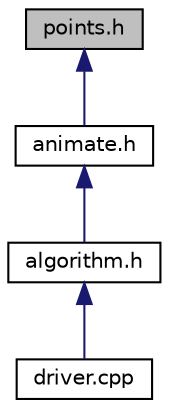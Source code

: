 digraph "points.h"
{
  edge [fontname="Helvetica",fontsize="10",labelfontname="Helvetica",labelfontsize="10"];
  node [fontname="Helvetica",fontsize="10",shape=record];
  Node1 [label="points.h",height=0.2,width=0.4,color="black", fillcolor="grey75", style="filled", fontcolor="black"];
  Node1 -> Node2 [dir="back",color="midnightblue",fontsize="10",style="solid",fontname="Helvetica"];
  Node2 [label="animate.h",height=0.2,width=0.4,color="black", fillcolor="white", style="filled",URL="$animate_8h.html",tooltip="Displays the working of the algorithms through animation. "];
  Node2 -> Node3 [dir="back",color="midnightblue",fontsize="10",style="solid",fontname="Helvetica"];
  Node3 [label="algorithm.h",height=0.2,width=0.4,color="black", fillcolor="white", style="filled",URL="$algorithm_8h.html",tooltip="Includes three convex hull algorithms It implements Graham scan algorithm, Jarvis march algorithm and..."];
  Node3 -> Node4 [dir="back",color="midnightblue",fontsize="10",style="solid",fontname="Helvetica"];
  Node4 [label="driver.cpp",height=0.2,width=0.4,color="black", fillcolor="white", style="filled",URL="$driver_8cpp.html",tooltip="Driver program that makes calls to Covex Hull API. "];
}
